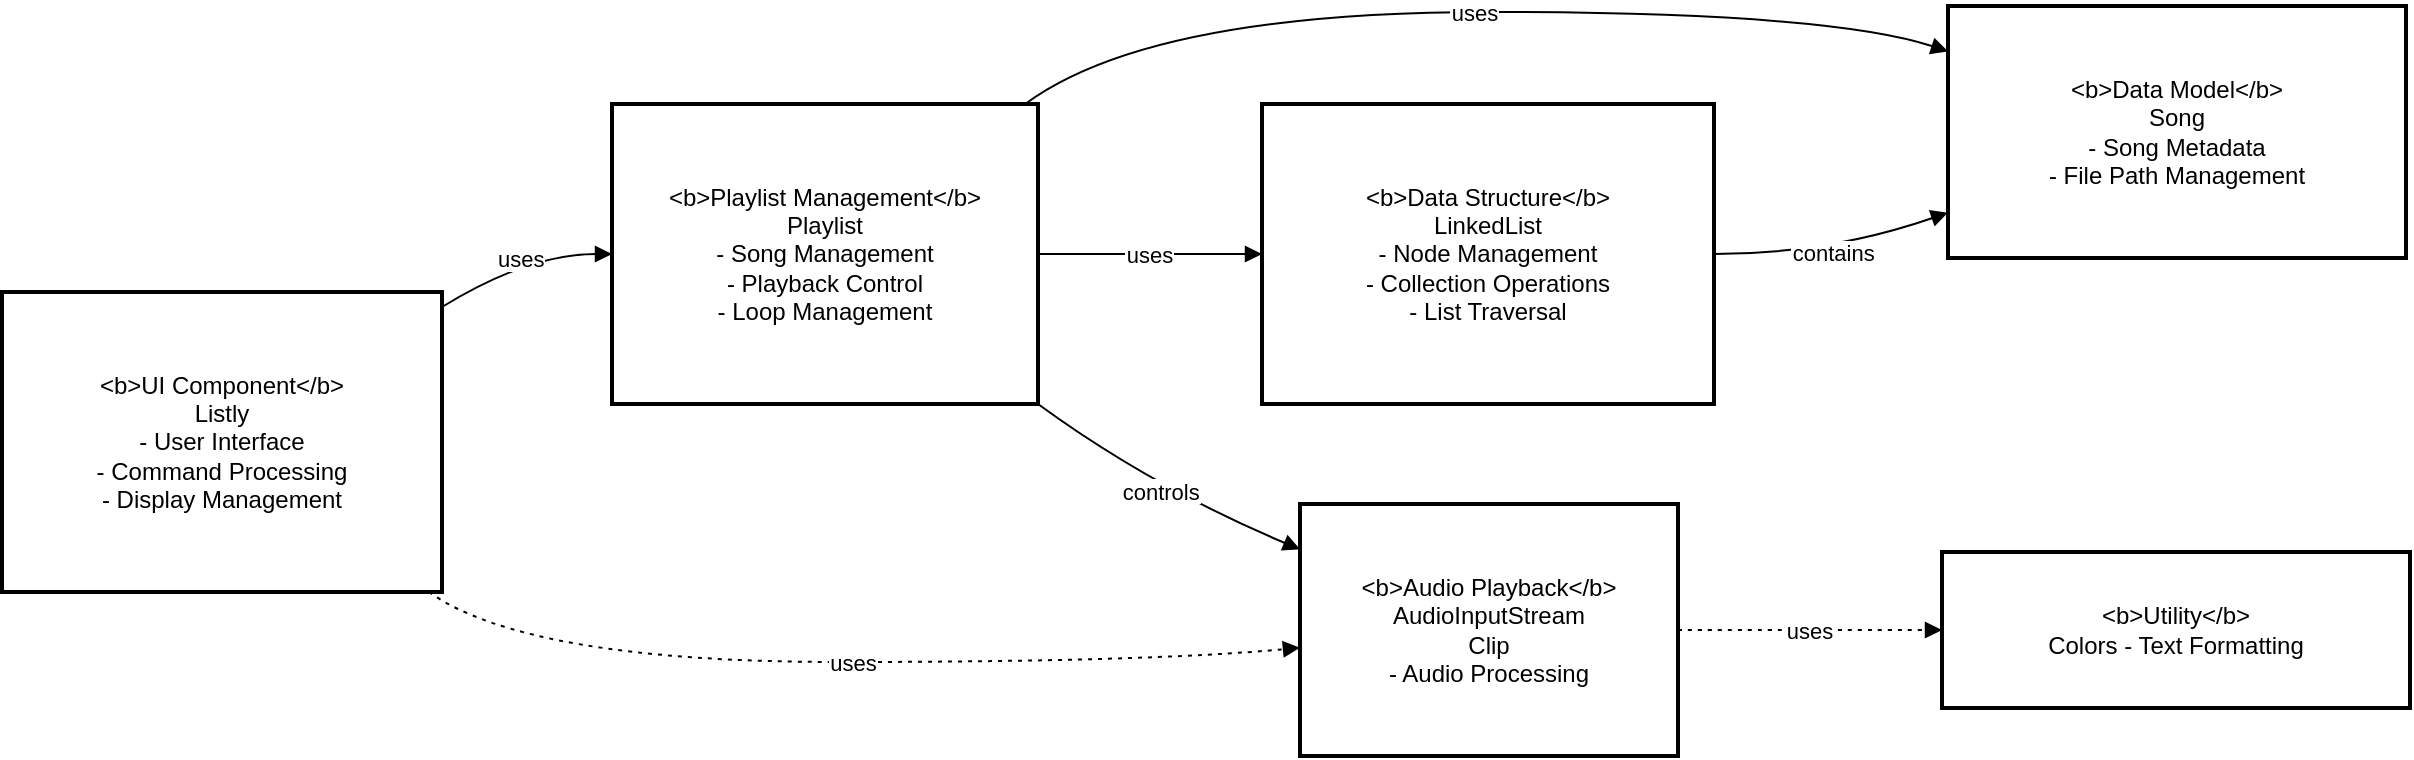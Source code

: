 <mxfile version="27.0.2">
  <diagram name="Page-1" id="NHx19hl_YCdRraqKSlmd">
    <mxGraphModel dx="831" dy="500" grid="1" gridSize="10" guides="1" tooltips="1" connect="1" arrows="1" fold="1" page="1" pageScale="1" pageWidth="850" pageHeight="1100" math="0" shadow="0">
      <root>
        <mxCell id="0" />
        <mxCell id="1" parent="0" />
        <mxCell id="2vXXSDwj967aRGPv231J-1" value="&lt;b&gt;UI Component&lt;/b&gt;&#xa;Listly&#xa;- User Interface&#xa;- Command Processing&#xa;- Display Management" style="whiteSpace=wrap;strokeWidth=2;" vertex="1" parent="1">
          <mxGeometry x="40" y="713" width="220" height="150" as="geometry" />
        </mxCell>
        <mxCell id="2vXXSDwj967aRGPv231J-2" value="&lt;b&gt;Playlist Management&lt;/b&gt;&#xa;Playlist&#xa;- Song Management&#xa;- Playback Control&#xa;- Loop Management" style="whiteSpace=wrap;strokeWidth=2;" vertex="1" parent="1">
          <mxGeometry x="345" y="619" width="213" height="150" as="geometry" />
        </mxCell>
        <mxCell id="2vXXSDwj967aRGPv231J-3" value="&lt;b&gt;Data Structure&lt;/b&gt;&#xa;LinkedList&#xa;- Node Management&#xa;- Collection Operations&#xa;- List Traversal" style="whiteSpace=wrap;strokeWidth=2;" vertex="1" parent="1">
          <mxGeometry x="670" y="619" width="226" height="150" as="geometry" />
        </mxCell>
        <mxCell id="2vXXSDwj967aRGPv231J-4" value="&lt;b&gt;Audio Playback&lt;/b&gt;&#xa;AudioInputStream&#xa;Clip&#xa;- Audio Processing" style="whiteSpace=wrap;strokeWidth=2;" vertex="1" parent="1">
          <mxGeometry x="689" y="819" width="189" height="126" as="geometry" />
        </mxCell>
        <mxCell id="2vXXSDwj967aRGPv231J-5" value="&lt;b&gt;Data Model&lt;/b&gt;&#xa;Song&#xa;- Song Metadata&#xa;- File Path Management" style="whiteSpace=wrap;strokeWidth=2;" vertex="1" parent="1">
          <mxGeometry x="1013" y="570" width="229" height="126" as="geometry" />
        </mxCell>
        <mxCell id="2vXXSDwj967aRGPv231J-6" value="&lt;b&gt;Utility&lt;/b&gt;&#xa;Colors - Text Formatting" style="whiteSpace=wrap;strokeWidth=2;" vertex="1" parent="1">
          <mxGeometry x="1010" y="843" width="234" height="78" as="geometry" />
        </mxCell>
        <mxCell id="2vXXSDwj967aRGPv231J-7" value="uses" style="curved=1;startArrow=none;endArrow=block;exitX=1;exitY=0.05;entryX=0;entryY=0.5;rounded=0;" edge="1" parent="1" source="2vXXSDwj967aRGPv231J-1" target="2vXXSDwj967aRGPv231J-2">
          <mxGeometry relative="1" as="geometry">
            <Array as="points">
              <mxPoint x="303" y="694" />
            </Array>
          </mxGeometry>
        </mxCell>
        <mxCell id="2vXXSDwj967aRGPv231J-8" value="uses" style="curved=1;startArrow=none;endArrow=block;exitX=1;exitY=0.5;entryX=0;entryY=0.5;rounded=0;" edge="1" parent="1" source="2vXXSDwj967aRGPv231J-2" target="2vXXSDwj967aRGPv231J-3">
          <mxGeometry relative="1" as="geometry">
            <Array as="points" />
          </mxGeometry>
        </mxCell>
        <mxCell id="2vXXSDwj967aRGPv231J-9" value="controls" style="curved=1;startArrow=none;endArrow=block;exitX=1;exitY=1;entryX=0;entryY=0.18;rounded=0;" edge="1" parent="1" source="2vXXSDwj967aRGPv231J-2" target="2vXXSDwj967aRGPv231J-4">
          <mxGeometry relative="1" as="geometry">
            <Array as="points">
              <mxPoint x="614" y="810" />
            </Array>
          </mxGeometry>
        </mxCell>
        <mxCell id="2vXXSDwj967aRGPv231J-10" value="uses" style="curved=1;startArrow=none;endArrow=block;exitX=0.97;exitY=0;entryX=0;entryY=0.18;rounded=0;" edge="1" parent="1" source="2vXXSDwj967aRGPv231J-2" target="2vXXSDwj967aRGPv231J-5">
          <mxGeometry relative="1" as="geometry">
            <Array as="points">
              <mxPoint x="614" y="573" />
              <mxPoint x="953" y="573" />
            </Array>
          </mxGeometry>
        </mxCell>
        <mxCell id="2vXXSDwj967aRGPv231J-11" value="contains" style="curved=1;startArrow=none;endArrow=block;exitX=1;exitY=0.5;entryX=0;entryY=0.82;rounded=0;" edge="1" parent="1" source="2vXXSDwj967aRGPv231J-3" target="2vXXSDwj967aRGPv231J-5">
          <mxGeometry relative="1" as="geometry">
            <Array as="points">
              <mxPoint x="953" y="694" />
            </Array>
          </mxGeometry>
        </mxCell>
        <mxCell id="2vXXSDwj967aRGPv231J-12" value="uses" style="curved=1;dashed=1;dashPattern=2 3;startArrow=none;endArrow=block;exitX=0.97;exitY=1;entryX=0;entryY=0.57;rounded=0;" edge="1" parent="1" source="2vXXSDwj967aRGPv231J-1" target="2vXXSDwj967aRGPv231J-4">
          <mxGeometry relative="1" as="geometry">
            <Array as="points">
              <mxPoint x="303" y="898" />
              <mxPoint x="614" y="898" />
            </Array>
          </mxGeometry>
        </mxCell>
        <mxCell id="2vXXSDwj967aRGPv231J-13" value="uses" style="curved=1;dashed=1;dashPattern=2 3;startArrow=none;endArrow=block;exitX=1;exitY=0.5;entryX=0;entryY=0.5;rounded=0;" edge="1" parent="1" source="2vXXSDwj967aRGPv231J-4" target="2vXXSDwj967aRGPv231J-6">
          <mxGeometry relative="1" as="geometry">
            <Array as="points" />
          </mxGeometry>
        </mxCell>
      </root>
    </mxGraphModel>
  </diagram>
</mxfile>
